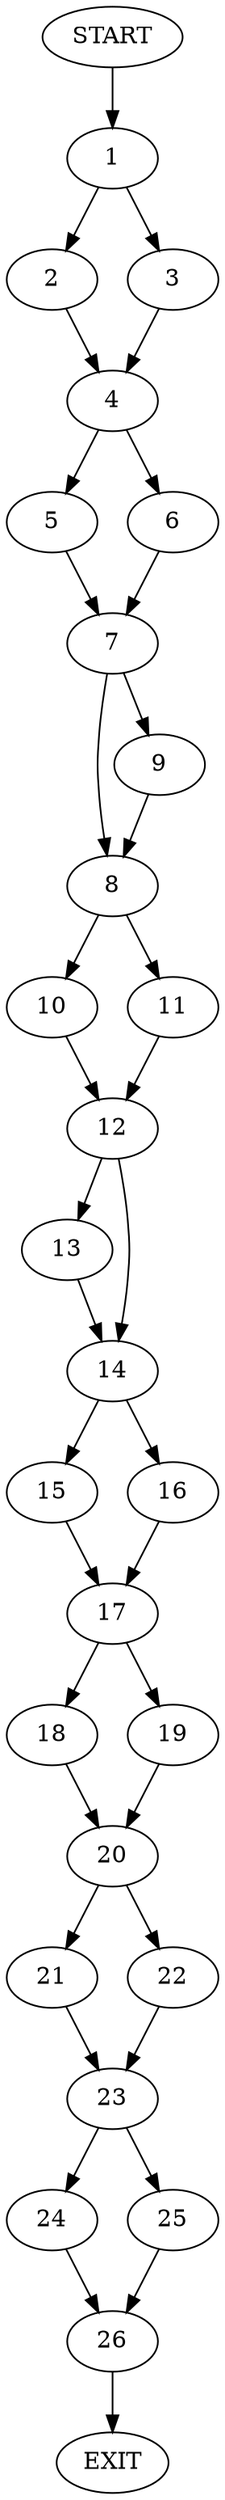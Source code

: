 digraph {
0 [label="START"]
27 [label="EXIT"]
0 -> 1
1 -> 2
1 -> 3
2 -> 4
3 -> 4
4 -> 5
4 -> 6
6 -> 7
5 -> 7
7 -> 8
7 -> 9
9 -> 8
8 -> 10
8 -> 11
11 -> 12
10 -> 12
12 -> 13
12 -> 14
14 -> 15
14 -> 16
13 -> 14
15 -> 17
16 -> 17
17 -> 18
17 -> 19
19 -> 20
18 -> 20
20 -> 21
20 -> 22
21 -> 23
22 -> 23
23 -> 24
23 -> 25
24 -> 26
25 -> 26
26 -> 27
}
